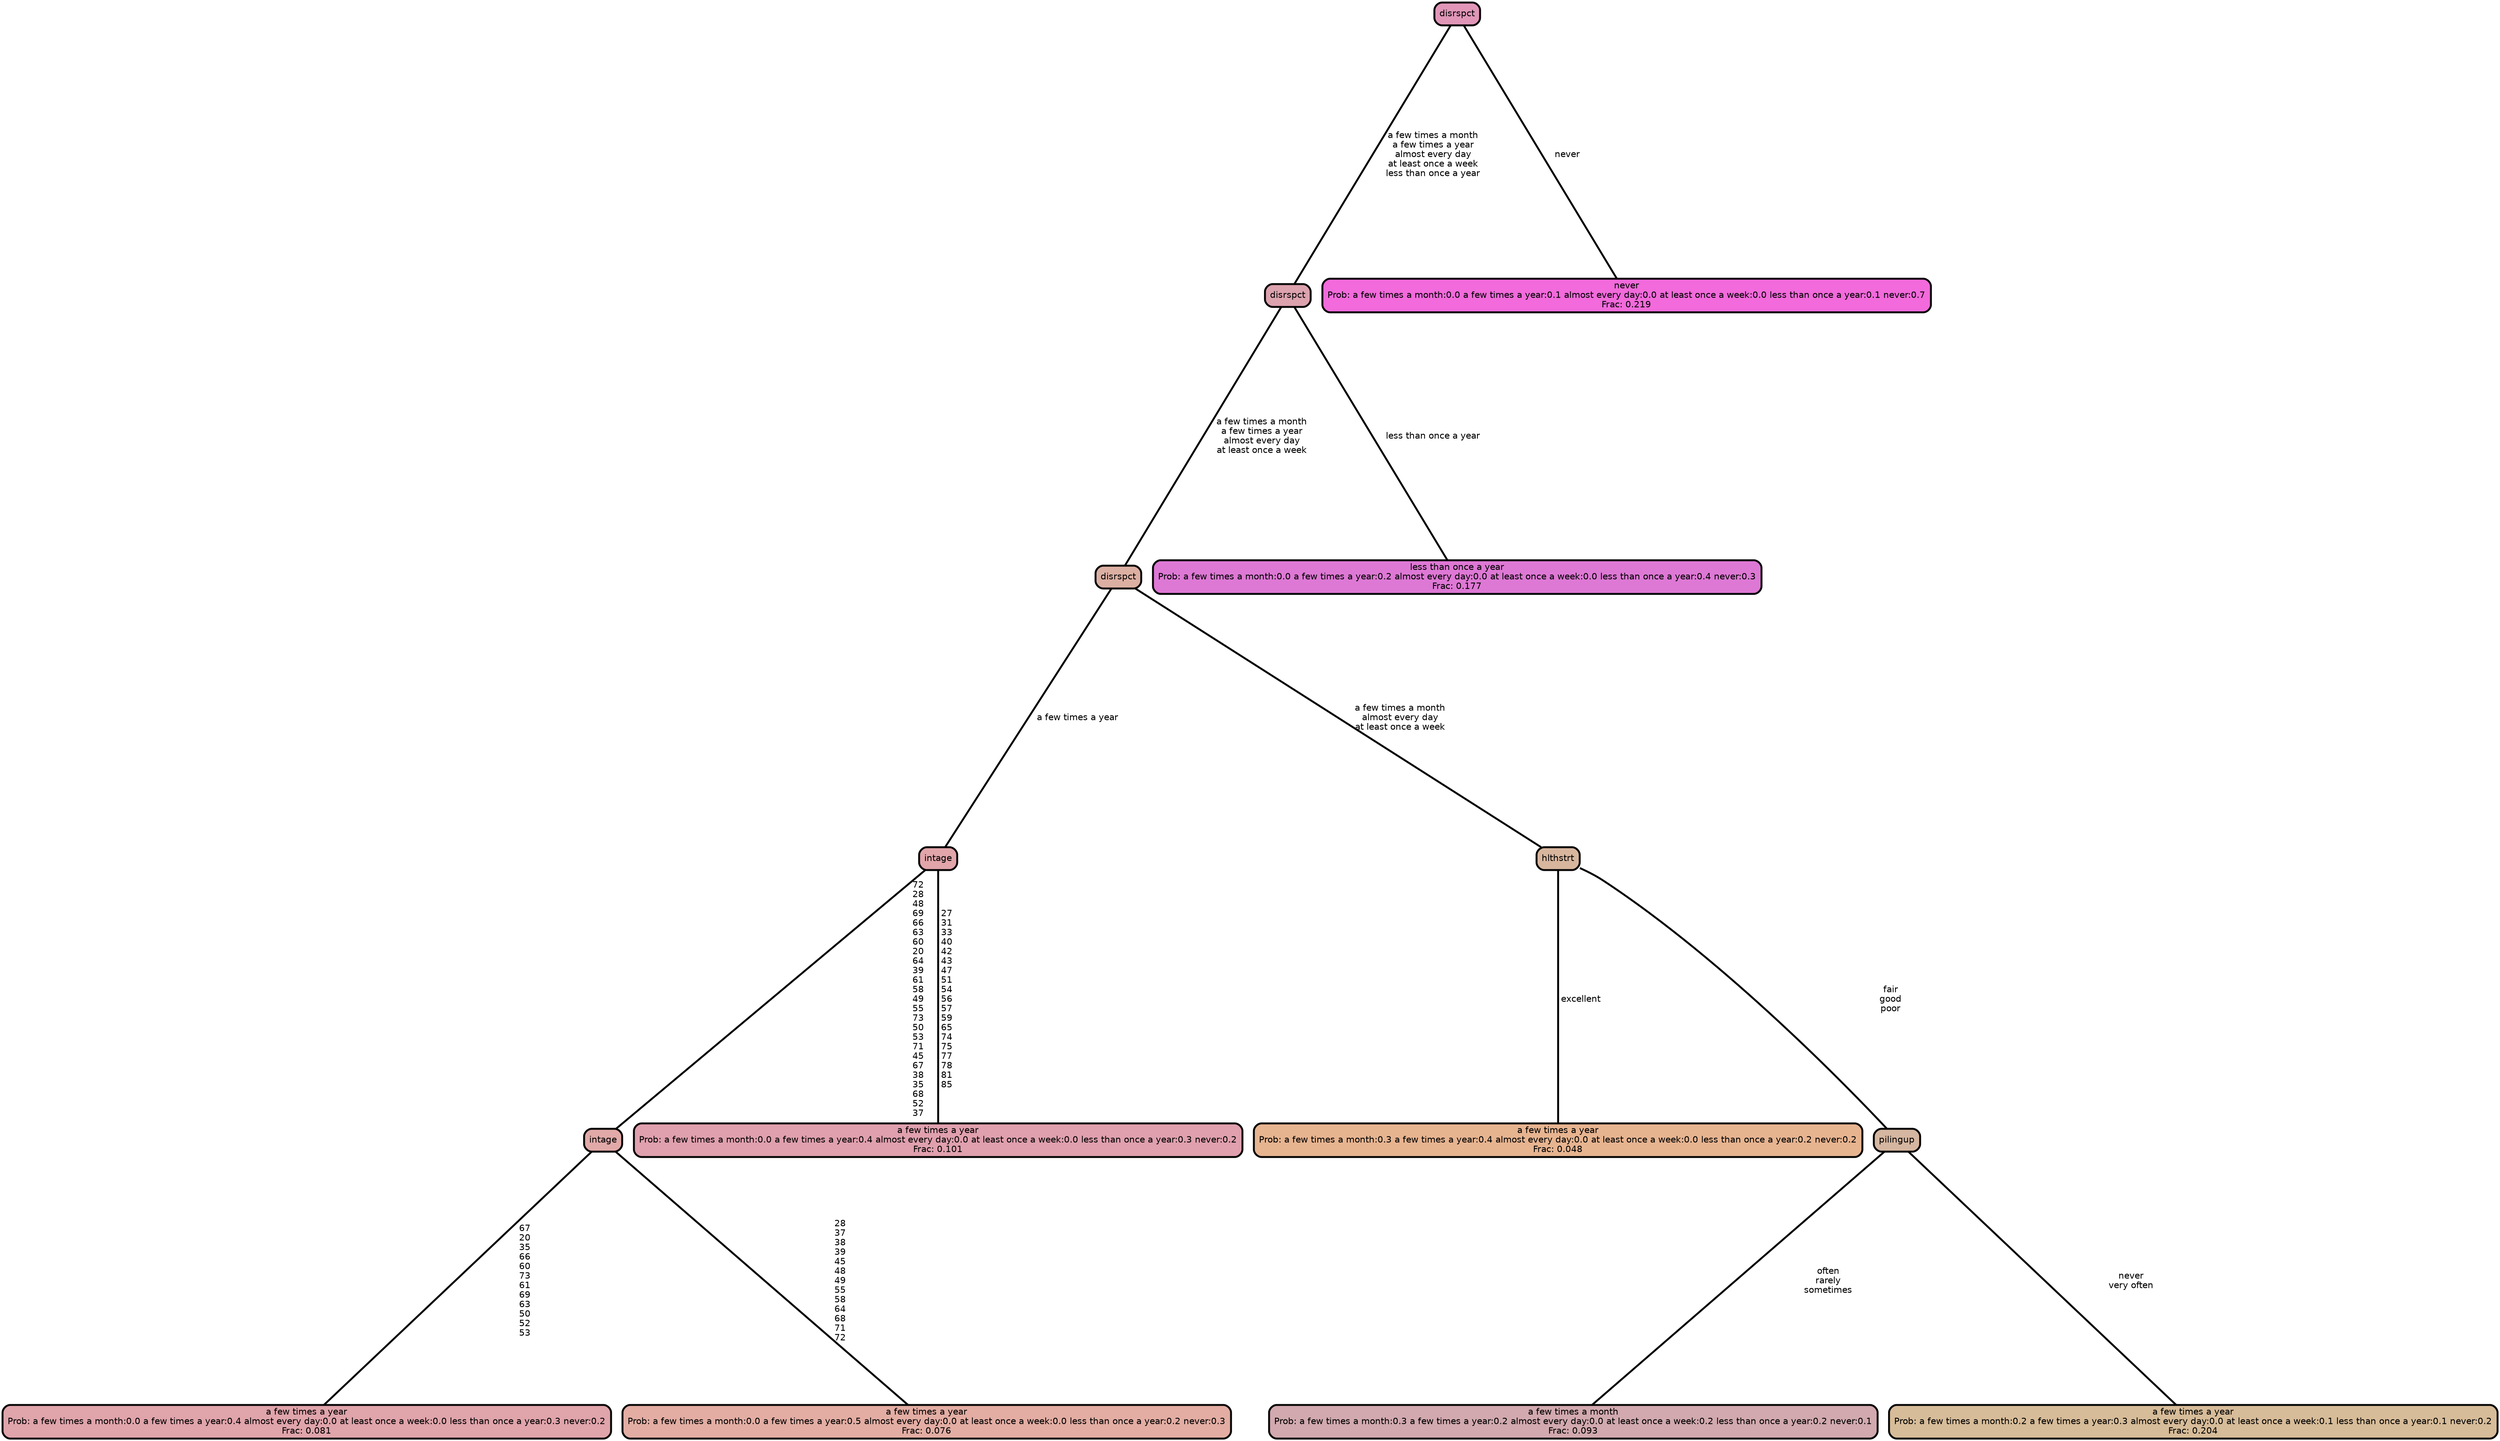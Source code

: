 graph Tree {
node [shape=box, style="filled, rounded",color="black",penwidth="3",fontcolor="black",                 fontname=helvetica] ;
graph [ranksep="0 equally", splines=straight,                 bgcolor=transparent, dpi=200] ;
edge [fontname=helvetica, color=black] ;
0 [label="a few times a year
Prob: a few times a month:0.0 a few times a year:0.4 almost every day:0.0 at least once a week:0.0 less than once a year:0.3 never:0.2
Frac: 0.081", fillcolor="#e0a4ab"] ;
1 [label="intage", fillcolor="#e1a9a8"] ;
2 [label="a few times a year
Prob: a few times a month:0.0 a few times a year:0.5 almost every day:0.0 at least once a week:0.0 less than once a year:0.2 never:0.3
Frac: 0.076", fillcolor="#e3ada3"] ;
3 [label="intage", fillcolor="#e1a5aa"] ;
4 [label="a few times a year
Prob: a few times a month:0.0 a few times a year:0.4 almost every day:0.0 at least once a week:0.0 less than once a year:0.3 never:0.2
Frac: 0.101", fillcolor="#e0a0ae"] ;
5 [label="disrspct", fillcolor="#dcafa3"] ;
6 [label="a few times a year
Prob: a few times a month:0.3 a few times a year:0.4 almost every day:0.0 at least once a week:0.0 less than once a year:0.2 never:0.2
Frac: 0.048", fillcolor="#e7b490"] ;
7 [label="hlthstrt", fillcolor="#d8b69e"] ;
8 [label="a few times a month
Prob: a few times a month:0.3 a few times a year:0.2 almost every day:0.0 at least once a week:0.2 less than once a year:0.2 never:0.1
Frac: 0.093", fillcolor="#d1a9ae"] ;
9 [label="pilingup", fillcolor="#d5b6a0"] ;
10 [label="a few times a year
Prob: a few times a month:0.2 a few times a year:0.3 almost every day:0.0 at least once a week:0.1 less than once a year:0.1 never:0.2
Frac: 0.204", fillcolor="#d7bc99"] ;
11 [label="disrspct", fillcolor="#dca2ae"] ;
12 [label="less than once a year
Prob: a few times a month:0.0 a few times a year:0.2 almost every day:0.0 at least once a week:0.0 less than once a year:0.4 never:0.3
Frac: 0.177", fillcolor="#de78d5"] ;
13 [label="disrspct", fillcolor="#e196b8"] ;
14 [label="never
Prob: a few times a month:0.0 a few times a year:0.1 almost every day:0.0 at least once a week:0.0 less than once a year:0.1 never:0.7
Frac: 0.219", fillcolor="#f26adb"] ;
1 -- 0 [label=" 67\n 20\n 35\n 66\n 60\n 73\n 61\n 69\n 63\n 50\n 52\n 53",penwidth=3] ;
1 -- 2 [label=" 28\n 37\n 38\n 39\n 45\n 48\n 49\n 55\n 58\n 64\n 68\n 71\n 72",penwidth=3] ;
3 -- 1 [label=" 72\n 28\n 48\n 69\n 66\n 63\n 60\n 20\n 64\n 39\n 61\n 58\n 49\n 55\n 73\n 50\n 53\n 71\n 45\n 67\n 38\n 35\n 68\n 52\n 37",penwidth=3] ;
3 -- 4 [label=" 27\n 31\n 33\n 40\n 42\n 43\n 47\n 51\n 54\n 56\n 57\n 59\n 65\n 74\n 75\n 77\n 78\n 81\n 85",penwidth=3] ;
5 -- 3 [label=" a few times a year",penwidth=3] ;
5 -- 7 [label=" a few times a month\n almost every day\n at least once a week",penwidth=3] ;
7 -- 6 [label=" excellent",penwidth=3] ;
7 -- 9 [label=" fair\n good\n poor",penwidth=3] ;
9 -- 8 [label=" often\n rarely\n sometimes",penwidth=3] ;
9 -- 10 [label=" never\n very often",penwidth=3] ;
11 -- 5 [label=" a few times a month\n a few times a year\n almost every day\n at least once a week",penwidth=3] ;
11 -- 12 [label=" less than once a year",penwidth=3] ;
13 -- 11 [label=" a few times a month\n a few times a year\n almost every day\n at least once a week\n less than once a year",penwidth=3] ;
13 -- 14 [label=" never",penwidth=3] ;
{rank = same;}}